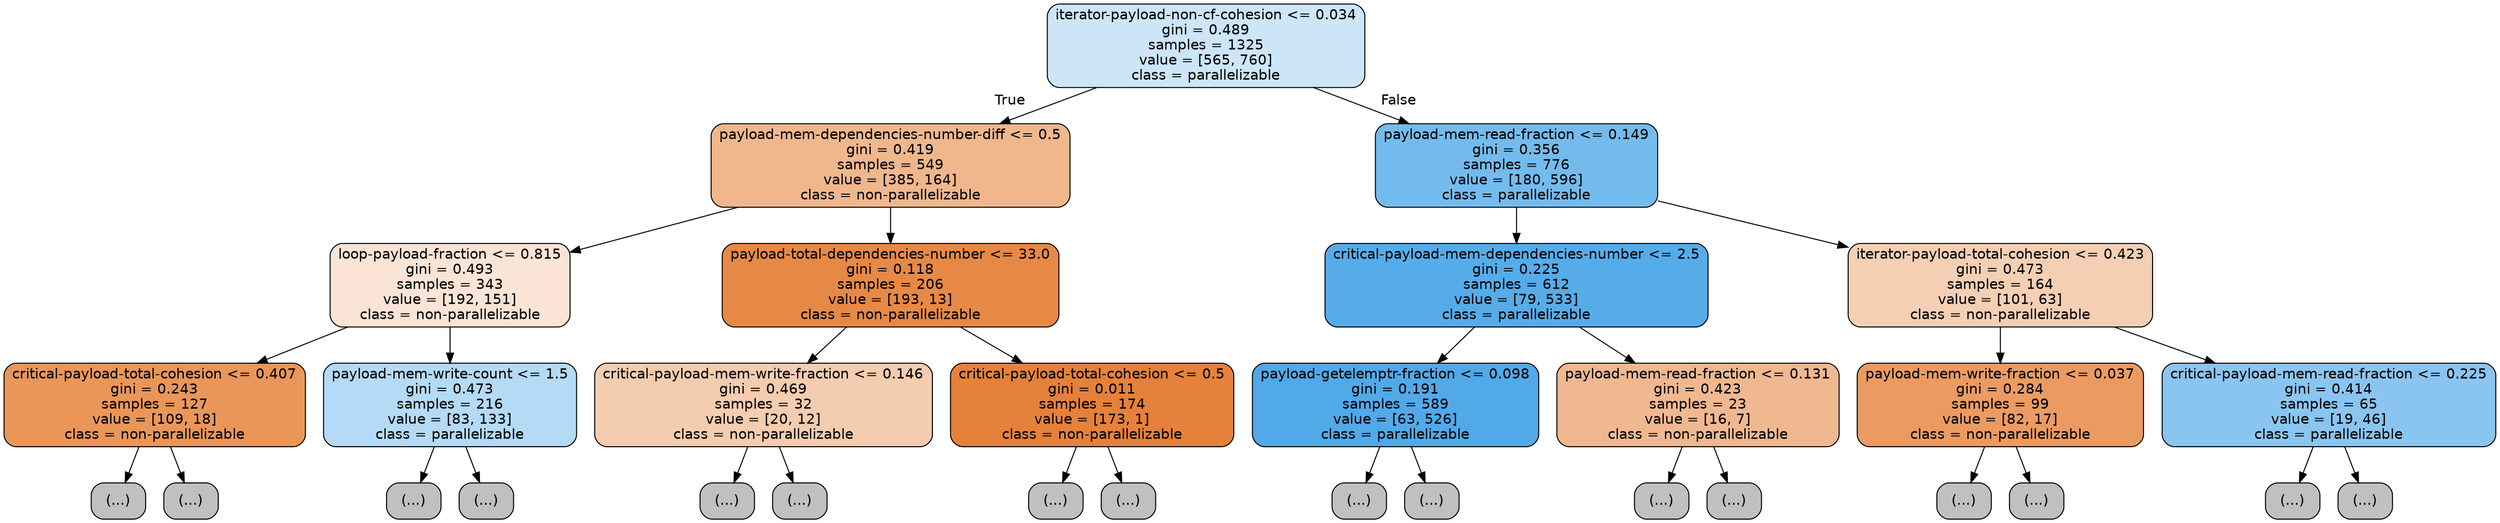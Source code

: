 digraph Tree {
node [shape=box, style="filled, rounded", color="black", fontname=helvetica] ;
edge [fontname=helvetica] ;
0 [label="iterator-payload-non-cf-cohesion <= 0.034\ngini = 0.489\nsamples = 1325\nvalue = [565, 760]\nclass = parallelizable", fillcolor="#399de541"] ;
1 [label="payload-mem-dependencies-number-diff <= 0.5\ngini = 0.419\nsamples = 549\nvalue = [385, 164]\nclass = non-parallelizable", fillcolor="#e5813992"] ;
0 -> 1 [labeldistance=2.5, labelangle=45, headlabel="True"] ;
2 [label="loop-payload-fraction <= 0.815\ngini = 0.493\nsamples = 343\nvalue = [192, 151]\nclass = non-parallelizable", fillcolor="#e5813936"] ;
1 -> 2 ;
3 [label="critical-payload-total-cohesion <= 0.407\ngini = 0.243\nsamples = 127\nvalue = [109, 18]\nclass = non-parallelizable", fillcolor="#e58139d5"] ;
2 -> 3 ;
4 [label="(...)", fillcolor="#C0C0C0"] ;
3 -> 4 ;
27 [label="(...)", fillcolor="#C0C0C0"] ;
3 -> 27 ;
28 [label="payload-mem-write-count <= 1.5\ngini = 0.473\nsamples = 216\nvalue = [83, 133]\nclass = parallelizable", fillcolor="#399de560"] ;
2 -> 28 ;
29 [label="(...)", fillcolor="#C0C0C0"] ;
28 -> 29 ;
54 [label="(...)", fillcolor="#C0C0C0"] ;
28 -> 54 ;
69 [label="payload-total-dependencies-number <= 33.0\ngini = 0.118\nsamples = 206\nvalue = [193, 13]\nclass = non-parallelizable", fillcolor="#e58139ee"] ;
1 -> 69 ;
70 [label="critical-payload-mem-write-fraction <= 0.146\ngini = 0.469\nsamples = 32\nvalue = [20, 12]\nclass = non-parallelizable", fillcolor="#e5813966"] ;
69 -> 70 ;
71 [label="(...)", fillcolor="#C0C0C0"] ;
70 -> 71 ;
72 [label="(...)", fillcolor="#C0C0C0"] ;
70 -> 72 ;
83 [label="critical-payload-total-cohesion <= 0.5\ngini = 0.011\nsamples = 174\nvalue = [173, 1]\nclass = non-parallelizable", fillcolor="#e58139fe"] ;
69 -> 83 ;
84 [label="(...)", fillcolor="#C0C0C0"] ;
83 -> 84 ;
85 [label="(...)", fillcolor="#C0C0C0"] ;
83 -> 85 ;
88 [label="payload-mem-read-fraction <= 0.149\ngini = 0.356\nsamples = 776\nvalue = [180, 596]\nclass = parallelizable", fillcolor="#399de5b2"] ;
0 -> 88 [labeldistance=2.5, labelangle=-45, headlabel="False"] ;
89 [label="critical-payload-mem-dependencies-number <= 2.5\ngini = 0.225\nsamples = 612\nvalue = [79, 533]\nclass = parallelizable", fillcolor="#399de5d9"] ;
88 -> 89 ;
90 [label="payload-getelemptr-fraction <= 0.098\ngini = 0.191\nsamples = 589\nvalue = [63, 526]\nclass = parallelizable", fillcolor="#399de5e0"] ;
89 -> 90 ;
91 [label="(...)", fillcolor="#C0C0C0"] ;
90 -> 91 ;
92 [label="(...)", fillcolor="#C0C0C0"] ;
90 -> 92 ;
169 [label="payload-mem-read-fraction <= 0.131\ngini = 0.423\nsamples = 23\nvalue = [16, 7]\nclass = non-parallelizable", fillcolor="#e581398f"] ;
89 -> 169 ;
170 [label="(...)", fillcolor="#C0C0C0"] ;
169 -> 170 ;
179 [label="(...)", fillcolor="#C0C0C0"] ;
169 -> 179 ;
180 [label="iterator-payload-total-cohesion <= 0.423\ngini = 0.473\nsamples = 164\nvalue = [101, 63]\nclass = non-parallelizable", fillcolor="#e5813960"] ;
88 -> 180 ;
181 [label="payload-mem-write-fraction <= 0.037\ngini = 0.284\nsamples = 99\nvalue = [82, 17]\nclass = non-parallelizable", fillcolor="#e58139ca"] ;
180 -> 181 ;
182 [label="(...)", fillcolor="#C0C0C0"] ;
181 -> 182 ;
183 [label="(...)", fillcolor="#C0C0C0"] ;
181 -> 183 ;
196 [label="critical-payload-mem-read-fraction <= 0.225\ngini = 0.414\nsamples = 65\nvalue = [19, 46]\nclass = parallelizable", fillcolor="#399de596"] ;
180 -> 196 ;
197 [label="(...)", fillcolor="#C0C0C0"] ;
196 -> 197 ;
212 [label="(...)", fillcolor="#C0C0C0"] ;
196 -> 212 ;
}